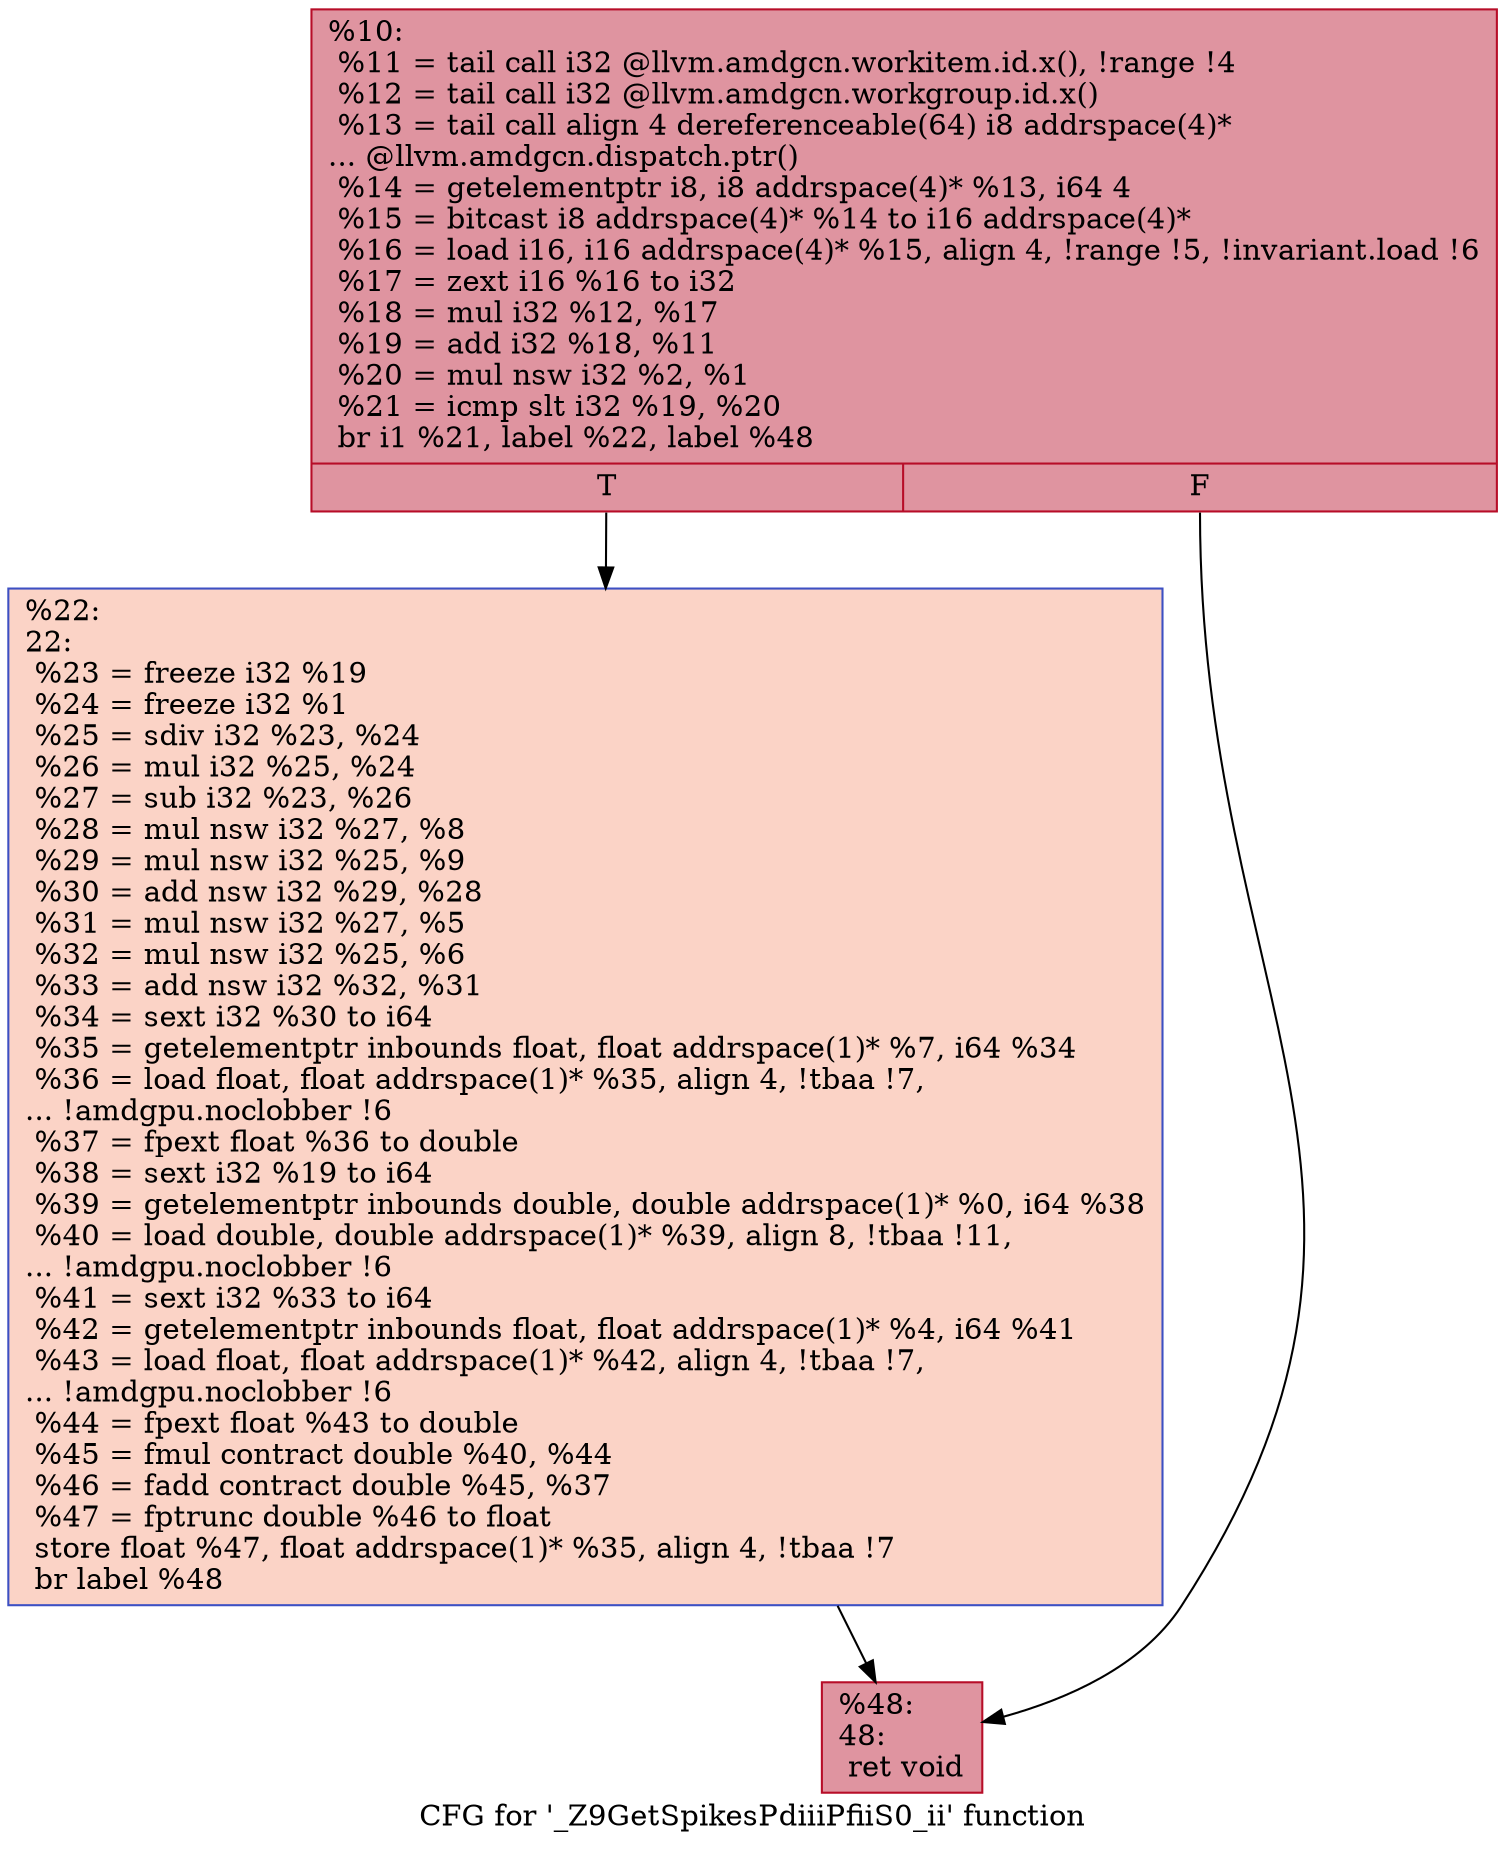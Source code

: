 digraph "CFG for '_Z9GetSpikesPdiiiPfiiS0_ii' function" {
	label="CFG for '_Z9GetSpikesPdiiiPfiiS0_ii' function";

	Node0x5396980 [shape=record,color="#b70d28ff", style=filled, fillcolor="#b70d2870",label="{%10:\l  %11 = tail call i32 @llvm.amdgcn.workitem.id.x(), !range !4\l  %12 = tail call i32 @llvm.amdgcn.workgroup.id.x()\l  %13 = tail call align 4 dereferenceable(64) i8 addrspace(4)*\l... @llvm.amdgcn.dispatch.ptr()\l  %14 = getelementptr i8, i8 addrspace(4)* %13, i64 4\l  %15 = bitcast i8 addrspace(4)* %14 to i16 addrspace(4)*\l  %16 = load i16, i16 addrspace(4)* %15, align 4, !range !5, !invariant.load !6\l  %17 = zext i16 %16 to i32\l  %18 = mul i32 %12, %17\l  %19 = add i32 %18, %11\l  %20 = mul nsw i32 %2, %1\l  %21 = icmp slt i32 %19, %20\l  br i1 %21, label %22, label %48\l|{<s0>T|<s1>F}}"];
	Node0x5396980:s0 -> Node0x53994f0;
	Node0x5396980:s1 -> Node0x5399580;
	Node0x53994f0 [shape=record,color="#3d50c3ff", style=filled, fillcolor="#f59c7d70",label="{%22:\l22:                                               \l  %23 = freeze i32 %19\l  %24 = freeze i32 %1\l  %25 = sdiv i32 %23, %24\l  %26 = mul i32 %25, %24\l  %27 = sub i32 %23, %26\l  %28 = mul nsw i32 %27, %8\l  %29 = mul nsw i32 %25, %9\l  %30 = add nsw i32 %29, %28\l  %31 = mul nsw i32 %27, %5\l  %32 = mul nsw i32 %25, %6\l  %33 = add nsw i32 %32, %31\l  %34 = sext i32 %30 to i64\l  %35 = getelementptr inbounds float, float addrspace(1)* %7, i64 %34\l  %36 = load float, float addrspace(1)* %35, align 4, !tbaa !7,\l... !amdgpu.noclobber !6\l  %37 = fpext float %36 to double\l  %38 = sext i32 %19 to i64\l  %39 = getelementptr inbounds double, double addrspace(1)* %0, i64 %38\l  %40 = load double, double addrspace(1)* %39, align 8, !tbaa !11,\l... !amdgpu.noclobber !6\l  %41 = sext i32 %33 to i64\l  %42 = getelementptr inbounds float, float addrspace(1)* %4, i64 %41\l  %43 = load float, float addrspace(1)* %42, align 4, !tbaa !7,\l... !amdgpu.noclobber !6\l  %44 = fpext float %43 to double\l  %45 = fmul contract double %40, %44\l  %46 = fadd contract double %45, %37\l  %47 = fptrunc double %46 to float\l  store float %47, float addrspace(1)* %35, align 4, !tbaa !7\l  br label %48\l}"];
	Node0x53994f0 -> Node0x5399580;
	Node0x5399580 [shape=record,color="#b70d28ff", style=filled, fillcolor="#b70d2870",label="{%48:\l48:                                               \l  ret void\l}"];
}
